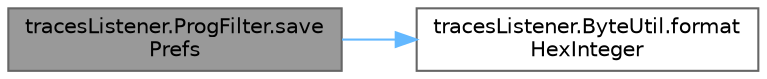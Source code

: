 digraph "tracesListener.ProgFilter.savePrefs"
{
 // LATEX_PDF_SIZE
  bgcolor="transparent";
  edge [fontname=Helvetica,fontsize=10,labelfontname=Helvetica,labelfontsize=10];
  node [fontname=Helvetica,fontsize=10,shape=box,height=0.2,width=0.4];
  rankdir="LR";
  Node1 [id="Node000001",label="tracesListener.ProgFilter.save\lPrefs",height=0.2,width=0.4,color="gray40", fillcolor="grey60", style="filled", fontcolor="black",tooltip=" "];
  Node1 -> Node2 [id="edge1_Node000001_Node000002",color="steelblue1",style="solid",tooltip=" "];
  Node2 [id="Node000002",label="tracesListener.ByteUtil.format\lHexInteger",height=0.2,width=0.4,color="grey40", fillcolor="white", style="filled",URL="$classtraces_listener_1_1_byte_util.html#a82d516b5fbc7b49c3cf5ad55625e084e",tooltip=" "];
}
